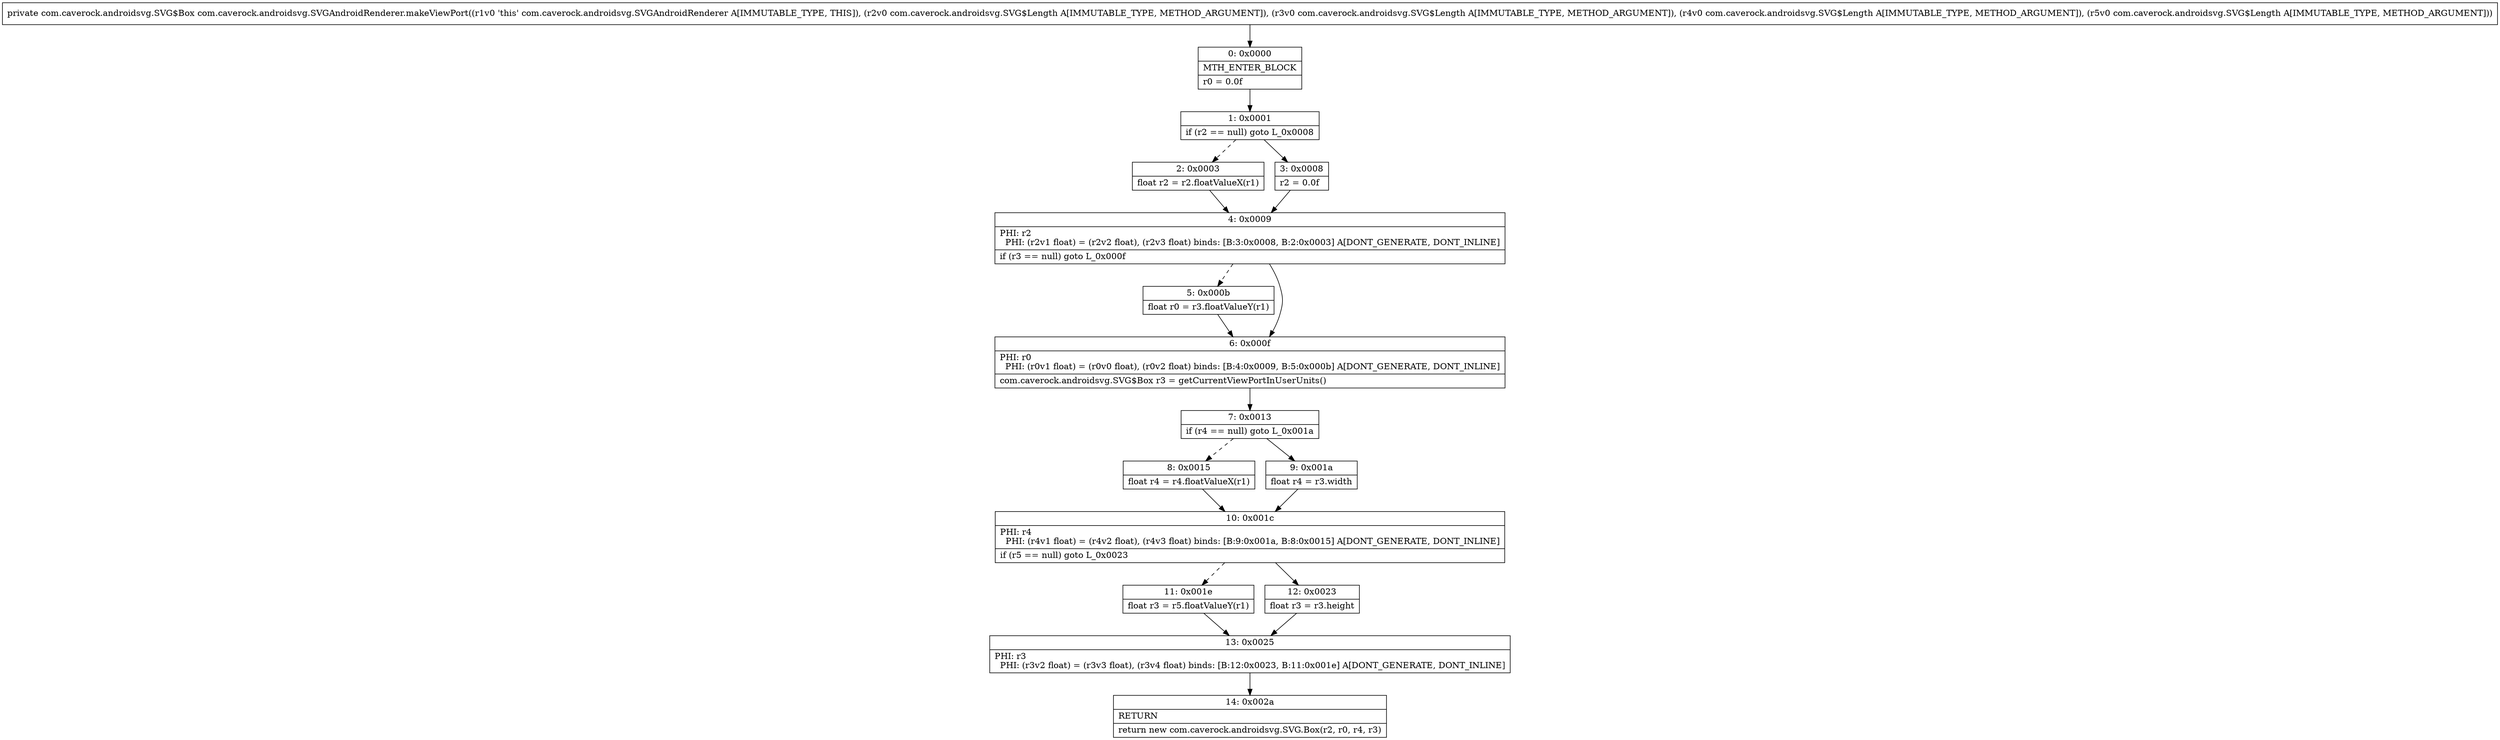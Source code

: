 digraph "CFG forcom.caverock.androidsvg.SVGAndroidRenderer.makeViewPort(Lcom\/caverock\/androidsvg\/SVG$Length;Lcom\/caverock\/androidsvg\/SVG$Length;Lcom\/caverock\/androidsvg\/SVG$Length;Lcom\/caverock\/androidsvg\/SVG$Length;)Lcom\/caverock\/androidsvg\/SVG$Box;" {
Node_0 [shape=record,label="{0\:\ 0x0000|MTH_ENTER_BLOCK\l|r0 = 0.0f\l}"];
Node_1 [shape=record,label="{1\:\ 0x0001|if (r2 == null) goto L_0x0008\l}"];
Node_2 [shape=record,label="{2\:\ 0x0003|float r2 = r2.floatValueX(r1)\l}"];
Node_3 [shape=record,label="{3\:\ 0x0008|r2 = 0.0f\l}"];
Node_4 [shape=record,label="{4\:\ 0x0009|PHI: r2 \l  PHI: (r2v1 float) = (r2v2 float), (r2v3 float) binds: [B:3:0x0008, B:2:0x0003] A[DONT_GENERATE, DONT_INLINE]\l|if (r3 == null) goto L_0x000f\l}"];
Node_5 [shape=record,label="{5\:\ 0x000b|float r0 = r3.floatValueY(r1)\l}"];
Node_6 [shape=record,label="{6\:\ 0x000f|PHI: r0 \l  PHI: (r0v1 float) = (r0v0 float), (r0v2 float) binds: [B:4:0x0009, B:5:0x000b] A[DONT_GENERATE, DONT_INLINE]\l|com.caverock.androidsvg.SVG$Box r3 = getCurrentViewPortInUserUnits()\l}"];
Node_7 [shape=record,label="{7\:\ 0x0013|if (r4 == null) goto L_0x001a\l}"];
Node_8 [shape=record,label="{8\:\ 0x0015|float r4 = r4.floatValueX(r1)\l}"];
Node_9 [shape=record,label="{9\:\ 0x001a|float r4 = r3.width\l}"];
Node_10 [shape=record,label="{10\:\ 0x001c|PHI: r4 \l  PHI: (r4v1 float) = (r4v2 float), (r4v3 float) binds: [B:9:0x001a, B:8:0x0015] A[DONT_GENERATE, DONT_INLINE]\l|if (r5 == null) goto L_0x0023\l}"];
Node_11 [shape=record,label="{11\:\ 0x001e|float r3 = r5.floatValueY(r1)\l}"];
Node_12 [shape=record,label="{12\:\ 0x0023|float r3 = r3.height\l}"];
Node_13 [shape=record,label="{13\:\ 0x0025|PHI: r3 \l  PHI: (r3v2 float) = (r3v3 float), (r3v4 float) binds: [B:12:0x0023, B:11:0x001e] A[DONT_GENERATE, DONT_INLINE]\l}"];
Node_14 [shape=record,label="{14\:\ 0x002a|RETURN\l|return new com.caverock.androidsvg.SVG.Box(r2, r0, r4, r3)\l}"];
MethodNode[shape=record,label="{private com.caverock.androidsvg.SVG$Box com.caverock.androidsvg.SVGAndroidRenderer.makeViewPort((r1v0 'this' com.caverock.androidsvg.SVGAndroidRenderer A[IMMUTABLE_TYPE, THIS]), (r2v0 com.caverock.androidsvg.SVG$Length A[IMMUTABLE_TYPE, METHOD_ARGUMENT]), (r3v0 com.caverock.androidsvg.SVG$Length A[IMMUTABLE_TYPE, METHOD_ARGUMENT]), (r4v0 com.caverock.androidsvg.SVG$Length A[IMMUTABLE_TYPE, METHOD_ARGUMENT]), (r5v0 com.caverock.androidsvg.SVG$Length A[IMMUTABLE_TYPE, METHOD_ARGUMENT])) }"];
MethodNode -> Node_0;
Node_0 -> Node_1;
Node_1 -> Node_2[style=dashed];
Node_1 -> Node_3;
Node_2 -> Node_4;
Node_3 -> Node_4;
Node_4 -> Node_5[style=dashed];
Node_4 -> Node_6;
Node_5 -> Node_6;
Node_6 -> Node_7;
Node_7 -> Node_8[style=dashed];
Node_7 -> Node_9;
Node_8 -> Node_10;
Node_9 -> Node_10;
Node_10 -> Node_11[style=dashed];
Node_10 -> Node_12;
Node_11 -> Node_13;
Node_12 -> Node_13;
Node_13 -> Node_14;
}

